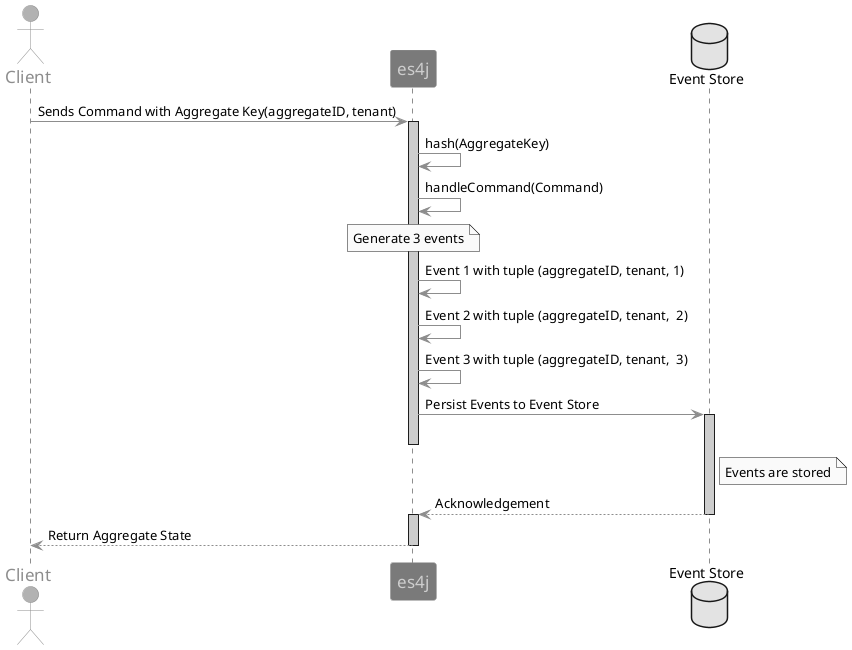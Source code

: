 @startuml
skinparam sequence {
    ArrowColor DeepSkyBlue
    ActorBorderColor DeepSkyBlue
    LifeLineBorderColor blue
    LifeLineBackgroundColor #A9DCDF
    ParticipantBorderColor DeepSkyBlue
    ParticipantBackgroundColor DodgerBlue
    ParticipantFontName Impact
    ParticipantFontSize 17
    ParticipantFontColor #A9DCDF
    ActorBackgroundColor aqua
    ActorFontColor DeepSkyBlue
    ActorFontSize 17
    ActorFontName Aapex
    NoteBackgroundColor wheat
    NoteBorderColor sienna
    NoteFontColor black
}

!define DEFAULT_MONO_FONT_SIZE 14
skinparam monochrome true

actor Client
participant es4j as A
database "Event Store" as C

Client -> A : Sends Command with Aggregate Key(aggregateID, tenant)
activate A
A -> A : hash(AggregateKey)
A -> A : handleCommand(Command)

note over A: Generate 3 events
A -> A: Event 1 with tuple (aggregateID, tenant, 1)
A -> A: Event 2 with tuple (aggregateID, tenant,  2)
A -> A: Event 3 with tuple (aggregateID, tenant,  3)

A -> C : Persist Events to Event Store
activate C
deactivate A
note right of C: Events are stored

C --> A : Acknowledgement
deactivate C
activate A

A --> Client : Return Aggregate State
deactivate A

@enduml
